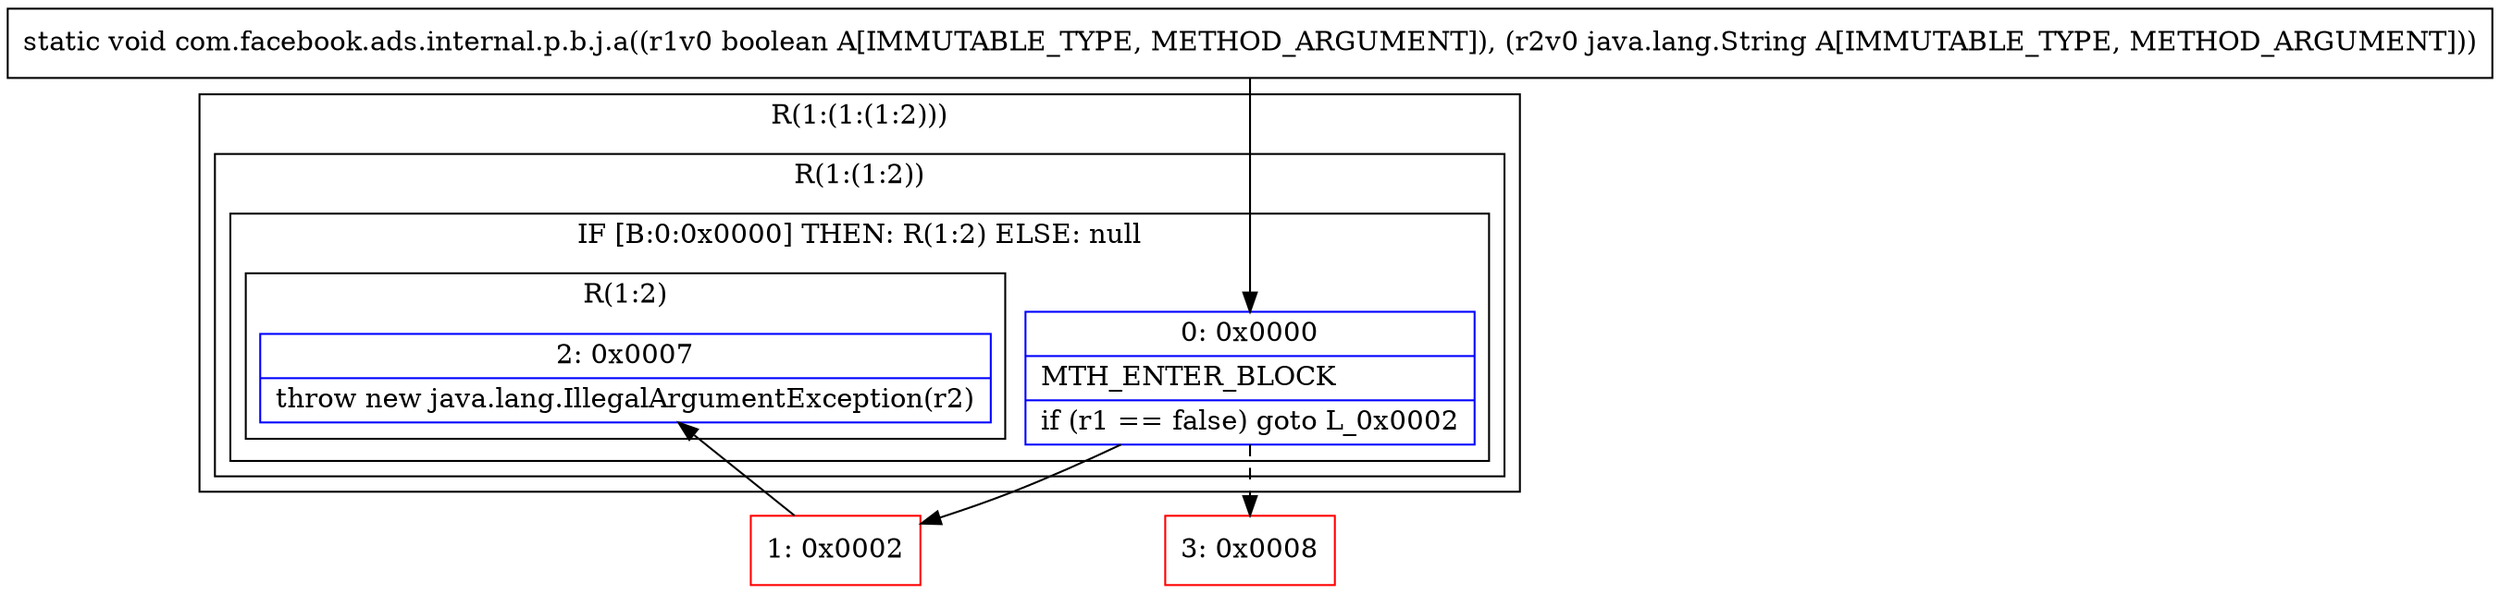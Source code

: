 digraph "CFG forcom.facebook.ads.internal.p.b.j.a(ZLjava\/lang\/String;)V" {
subgraph cluster_Region_13179915 {
label = "R(1:(1:(1:2)))";
node [shape=record,color=blue];
subgraph cluster_Region_804226592 {
label = "R(1:(1:2))";
node [shape=record,color=blue];
subgraph cluster_IfRegion_1139788400 {
label = "IF [B:0:0x0000] THEN: R(1:2) ELSE: null";
node [shape=record,color=blue];
Node_0 [shape=record,label="{0\:\ 0x0000|MTH_ENTER_BLOCK\l|if (r1 == false) goto L_0x0002\l}"];
subgraph cluster_Region_819813095 {
label = "R(1:2)";
node [shape=record,color=blue];
Node_2 [shape=record,label="{2\:\ 0x0007|throw new java.lang.IllegalArgumentException(r2)\l}"];
}
}
}
}
Node_1 [shape=record,color=red,label="{1\:\ 0x0002}"];
Node_3 [shape=record,color=red,label="{3\:\ 0x0008}"];
MethodNode[shape=record,label="{static void com.facebook.ads.internal.p.b.j.a((r1v0 boolean A[IMMUTABLE_TYPE, METHOD_ARGUMENT]), (r2v0 java.lang.String A[IMMUTABLE_TYPE, METHOD_ARGUMENT])) }"];
MethodNode -> Node_0;
Node_0 -> Node_1;
Node_0 -> Node_3[style=dashed];
Node_1 -> Node_2;
}

